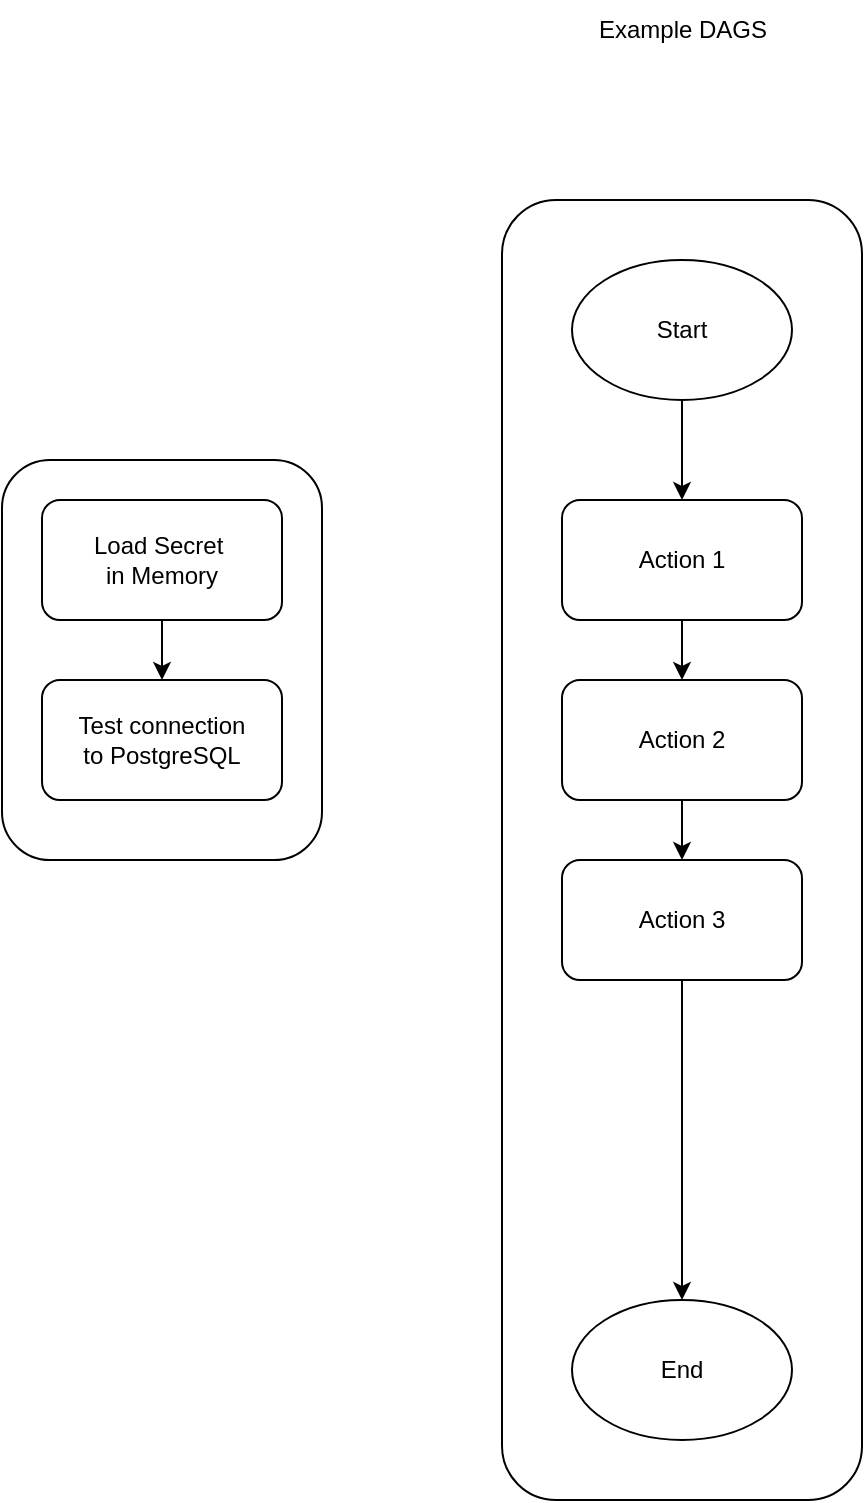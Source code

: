 <mxfile version="28.1.0">
  <diagram name="Page-1" id="pOxoVmRd1DG6dczoEZTD">
    <mxGraphModel dx="781" dy="1604" grid="1" gridSize="10" guides="1" tooltips="1" connect="1" arrows="1" fold="1" page="1" pageScale="1" pageWidth="850" pageHeight="1100" math="0" shadow="0">
      <root>
        <mxCell id="0" />
        <mxCell id="1" parent="0" />
        <mxCell id="yJVhW3bjladFrKxNDG_Y-22" value="" style="rounded=1;whiteSpace=wrap;html=1;" vertex="1" parent="1">
          <mxGeometry x="50" y="130" width="160" height="200" as="geometry" />
        </mxCell>
        <mxCell id="yJVhW3bjladFrKxNDG_Y-7" value="" style="rounded=1;whiteSpace=wrap;html=1;" vertex="1" parent="1">
          <mxGeometry x="300" width="180" height="650" as="geometry" />
        </mxCell>
        <mxCell id="yJVhW3bjladFrKxNDG_Y-14" style="edgeStyle=orthogonalEdgeStyle;rounded=0;orthogonalLoop=1;jettySize=auto;html=1;" edge="1" parent="1" source="yJVhW3bjladFrKxNDG_Y-1" target="yJVhW3bjladFrKxNDG_Y-2">
          <mxGeometry relative="1" as="geometry" />
        </mxCell>
        <mxCell id="yJVhW3bjladFrKxNDG_Y-1" value="Action 1" style="rounded=1;whiteSpace=wrap;html=1;" vertex="1" parent="1">
          <mxGeometry x="330" y="150" width="120" height="60" as="geometry" />
        </mxCell>
        <mxCell id="yJVhW3bjladFrKxNDG_Y-13" style="edgeStyle=orthogonalEdgeStyle;rounded=0;orthogonalLoop=1;jettySize=auto;html=1;" edge="1" parent="1" source="yJVhW3bjladFrKxNDG_Y-2" target="yJVhW3bjladFrKxNDG_Y-3">
          <mxGeometry relative="1" as="geometry" />
        </mxCell>
        <mxCell id="yJVhW3bjladFrKxNDG_Y-2" value="Action 2" style="rounded=1;whiteSpace=wrap;html=1;" vertex="1" parent="1">
          <mxGeometry x="330" y="240" width="120" height="60" as="geometry" />
        </mxCell>
        <mxCell id="yJVhW3bjladFrKxNDG_Y-16" style="edgeStyle=orthogonalEdgeStyle;rounded=0;orthogonalLoop=1;jettySize=auto;html=1;entryX=0.5;entryY=0;entryDx=0;entryDy=0;" edge="1" parent="1" source="yJVhW3bjladFrKxNDG_Y-3" target="yJVhW3bjladFrKxNDG_Y-15">
          <mxGeometry relative="1" as="geometry" />
        </mxCell>
        <mxCell id="yJVhW3bjladFrKxNDG_Y-3" value="Action 3" style="rounded=1;whiteSpace=wrap;html=1;" vertex="1" parent="1">
          <mxGeometry x="330" y="330" width="120" height="60" as="geometry" />
        </mxCell>
        <mxCell id="yJVhW3bjladFrKxNDG_Y-9" style="edgeStyle=orthogonalEdgeStyle;rounded=0;orthogonalLoop=1;jettySize=auto;html=1;entryX=0.5;entryY=0;entryDx=0;entryDy=0;" edge="1" parent="1" source="yJVhW3bjladFrKxNDG_Y-8">
          <mxGeometry relative="1" as="geometry">
            <mxPoint x="390.0" y="150" as="targetPoint" />
          </mxGeometry>
        </mxCell>
        <mxCell id="yJVhW3bjladFrKxNDG_Y-8" value="Start" style="ellipse;whiteSpace=wrap;html=1;" vertex="1" parent="1">
          <mxGeometry x="335" y="30" width="110" height="70" as="geometry" />
        </mxCell>
        <mxCell id="yJVhW3bjladFrKxNDG_Y-15" value="End" style="ellipse;whiteSpace=wrap;html=1;" vertex="1" parent="1">
          <mxGeometry x="335" y="550" width="110" height="70" as="geometry" />
        </mxCell>
        <mxCell id="yJVhW3bjladFrKxNDG_Y-17" value="Example DAGS" style="text;html=1;align=center;verticalAlign=middle;resizable=0;points=[];autosize=1;strokeColor=none;fillColor=none;" vertex="1" parent="1">
          <mxGeometry x="335" y="-100" width="110" height="30" as="geometry" />
        </mxCell>
        <mxCell id="yJVhW3bjladFrKxNDG_Y-19" style="edgeStyle=orthogonalEdgeStyle;rounded=0;orthogonalLoop=1;jettySize=auto;html=1;entryX=0.5;entryY=0;entryDx=0;entryDy=0;" edge="1" parent="1" source="yJVhW3bjladFrKxNDG_Y-20" target="yJVhW3bjladFrKxNDG_Y-21">
          <mxGeometry relative="1" as="geometry" />
        </mxCell>
        <mxCell id="yJVhW3bjladFrKxNDG_Y-20" value="Load Secret&amp;nbsp;&lt;div&gt;in Memory&lt;/div&gt;" style="rounded=1;whiteSpace=wrap;html=1;" vertex="1" parent="1">
          <mxGeometry x="70" y="150" width="120" height="60" as="geometry" />
        </mxCell>
        <mxCell id="yJVhW3bjladFrKxNDG_Y-21" value="Test connection&lt;div&gt;to PostgreSQL&lt;/div&gt;" style="rounded=1;whiteSpace=wrap;html=1;" vertex="1" parent="1">
          <mxGeometry x="70" y="240" width="120" height="60" as="geometry" />
        </mxCell>
      </root>
    </mxGraphModel>
  </diagram>
</mxfile>
